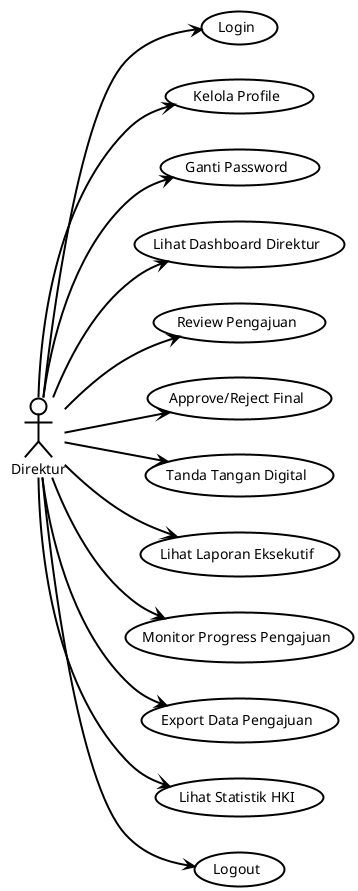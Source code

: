 @startuml Direktur_UseCase
!theme plain
skinparam usecase {
    BackgroundColor White
    BorderColor Black
    BorderThickness 2
    ArrowColor Black
    ArrowThickness 2
}
skinparam actor {
    BackgroundColor White
    BorderColor Black
    BorderThickness 2
}
skinparam ArrowThickness 2

left to right direction

actor "Direktur" as direktur

usecase "Login" as UC1
usecase "Kelola Profile" as UC2
usecase "Ganti Password" as UC3
usecase "Lihat Dashboard Direktur" as UC4
usecase "Review Pengajuan" as UC5
usecase "Approve/Reject Final" as UC6
usecase "Tanda Tangan Digital" as UC7
usecase "Lihat Laporan Eksekutif" as UC8
usecase "Monitor Progress Pengajuan" as UC9
usecase "Export Data Pengajuan" as UC10
usecase "Lihat Statistik HKI" as UC11
usecase "Logout" as UC12

direktur --> UC1
direktur --> UC2
direktur --> UC3
direktur --> UC4
direktur --> UC5
direktur --> UC6
direktur --> UC7
direktur --> UC8
direktur --> UC9
direktur --> UC10
direktur --> UC11
direktur --> UC12

@enduml